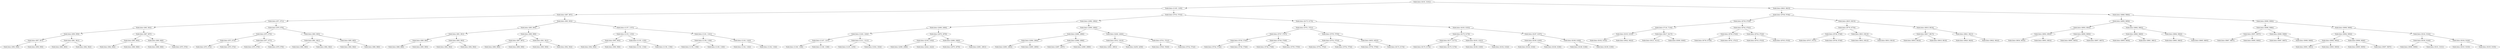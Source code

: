 digraph G{
1928354777 [label="Node{data=[6191, 6191]}"]
1928354777 -> 29348430
29348430 [label="Node{data=[1165, 1165]}"]
29348430 -> 1778852681
1778852681 [label="Node{data=[887, 887]}"]
1778852681 -> 579337527
579337527 [label="Node{data=[871, 871]}"]
579337527 -> 1381581869
1381581869 [label="Node{data=[863, 863]}"]
1381581869 -> 764137866
764137866 [label="Node{data=[859, 859]}"]
764137866 -> 2126881305
2126881305 [label="Node{data=[857, 857]}"]
2126881305 -> 1672906419
1672906419 [label="Node{data=[856, 856]}"]
2126881305 -> 2077679300
2077679300 [label="Node{data=[858, 858]}"]
764137866 -> 144857013
144857013 [label="Node{data=[861, 861]}"]
144857013 -> 1529145810
1529145810 [label="Node{data=[860, 860]}"]
144857013 -> 208699163
208699163 [label="Node{data=[862, 862]}"]
1381581869 -> 1100853423
1100853423 [label="Node{data=[867, 867]}"]
1100853423 -> 1536710870
1536710870 [label="Node{data=[865, 865]}"]
1536710870 -> 663633934
663633934 [label="Node{data=[864, 864]}"]
1536710870 -> 671705923
671705923 [label="Node{data=[866, 866]}"]
1100853423 -> 79543845
79543845 [label="Node{data=[869, 869]}"]
79543845 -> 494540940
494540940 [label="Node{data=[868, 868]}"]
79543845 -> 1218553117
1218553117 [label="Node{data=[870, 870]}"]
579337527 -> 730958905
730958905 [label="Node{data=[879, 879]}"]
730958905 -> 1119114232
1119114232 [label="Node{data=[875, 875]}"]
1119114232 -> 264740186
264740186 [label="Node{data=[873, 873]}"]
264740186 -> 1242253554
1242253554 [label="Node{data=[872, 872]}"]
264740186 -> 1834804686
1834804686 [label="Node{data=[874, 874]}"]
1119114232 -> 228020238
228020238 [label="Node{data=[877, 877]}"]
228020238 -> 1040785835
1040785835 [label="Node{data=[876, 876]}"]
228020238 -> 785756736
785756736 [label="Node{data=[878, 878]}"]
730958905 -> 606945473
606945473 [label="Node{data=[883, 883]}"]
606945473 -> 319648618
319648618 [label="Node{data=[881, 881]}"]
319648618 -> 1685982425
1685982425 [label="Node{data=[880, 880]}"]
319648618 -> 1731917220
1731917220 [label="Node{data=[882, 882]}"]
606945473 -> 694131402
694131402 [label="Node{data=[885, 885]}"]
694131402 -> 1370565288
1370565288 [label="Node{data=[884, 884]}"]
694131402 -> 1161690243
1161690243 [label="Node{data=[886, 886]}"]
1778852681 -> 1964680789
1964680789 [label="Node{data=[903, 903]}"]
1964680789 -> 541518838
541518838 [label="Node{data=[895, 895]}"]
541518838 -> 2021290300
2021290300 [label="Node{data=[891, 891]}"]
2021290300 -> 1384727380
1384727380 [label="Node{data=[889, 889]}"]
1384727380 -> 1912696670
1912696670 [label="Node{data=[888, 888]}"]
1384727380 -> 1703883699
1703883699 [label="Node{data=[890, 890]}"]
2021290300 -> 1322737071
1322737071 [label="Node{data=[893, 893]}"]
1322737071 -> 1448883394
1448883394 [label="Node{data=[892, 892]}"]
1322737071 -> 803130056
803130056 [label="Node{data=[894, 894]}"]
541518838 -> 869299755
869299755 [label="Node{data=[899, 899]}"]
869299755 -> 1201565659
1201565659 [label="Node{data=[897, 897]}"]
1201565659 -> 1884535246
1884535246 [label="Node{data=[896, 896]}"]
1201565659 -> 688043398
688043398 [label="Node{data=[898, 898]}"]
869299755 -> 433319843
433319843 [label="Node{data=[901, 901]}"]
433319843 -> 763870197
763870197 [label="Node{data=[900, 900]}"]
433319843 -> 1089993282
1089993282 [label="Node{data=[902, 902]}"]
1964680789 -> 2095438175
2095438175 [label="Node{data=[1157, 1157]}"]
2095438175 -> 2060296087
2060296087 [label="Node{data=[1153, 1153]}"]
2060296087 -> 1778768680
1778768680 [label="Node{data=[905, 905]}"]
1778768680 -> 366938560
366938560 [label="Node{data=[904, 904]}"]
1778768680 -> 1193411845
1193411845 [label="Node{data=[906, 906]}"]
2060296087 -> 1359285073
1359285073 [label="Node{data=[1155, 1155]}"]
1359285073 -> 354244290
354244290 [label="Node{data=[1154, 1154]}"]
1359285073 -> 2019675304
2019675304 [label="Node{data=[1156, 1156]}"]
2095438175 -> 800912524
800912524 [label="Node{data=[1161, 1161]}"]
800912524 -> 1444556201
1444556201 [label="Node{data=[1159, 1159]}"]
1444556201 -> 693033710
693033710 [label="Node{data=[1158, 1158]}"]
1444556201 -> 1606178787
1606178787 [label="Node{data=[1160, 1160]}"]
800912524 -> 393003020
393003020 [label="Node{data=[1163, 1163]}"]
393003020 -> 270323757
270323757 [label="Node{data=[1162, 1162]}"]
393003020 -> 1339744618
1339744618 [label="Node{data=[1164, 1164]}"]
29348430 -> 1927586877
1927586877 [label="Node{data=[5743, 5743]}"]
1927586877 -> 66676429
66676429 [label="Node{data=[2982, 2982]}"]
66676429 -> 1972519719
1972519719 [label="Node{data=[2069, 2069]}"]
1972519719 -> 1843084622
1843084622 [label="Node{data=[1202, 1202]}"]
1843084622 -> 977910148
977910148 [label="Node{data=[1167, 1167]}"]
977910148 -> 1917746958
1917746958 [label="Node{data=[1166, 1166]}"]
977910148 -> 362975515
362975515 [label="Node{data=[1168, 1168]}"]
1843084622 -> 556269484
556269484 [label="Node{data=[1311, 1311]}"]
556269484 -> 1456859029
1456859029 [label="Node{data=[1235, 1235]}"]
556269484 -> 1474450510
1474450510 [label="Node{data=[1834, 1834]}"]
1972519719 -> 1447636448
1447636448 [label="Node{data=[2978, 2978]}"]
1447636448 -> 1217225242
1217225242 [label="Node{data=[2192, 2192]}"]
1217225242 -> 832425425
832425425 [label="Node{data=[2098, 2098]}"]
1217225242 -> 1947778952
1947778952 [label="Node{data=[2422, 2422]}"]
1447636448 -> 1797372614
1797372614 [label="Node{data=[2980, 2980]}"]
1797372614 -> 1218418698
1218418698 [label="Node{data=[2979, 2979]}"]
1797372614 -> 389228429
389228429 [label="Node{data=[2981, 2981]}"]
66676429 -> 644234780
644234780 [label="Node{data=[2990, 2990]}"]
644234780 -> 1089951644
1089951644 [label="Node{data=[2986, 2986]}"]
1089951644 -> 1948047424
1948047424 [label="Node{data=[2984, 2984]}"]
1948047424 -> 2057147905
2057147905 [label="Node{data=[2983, 2983]}"]
1948047424 -> 1838989712
1838989712 [label="Node{data=[2985, 2985]}"]
1089951644 -> 397225992
397225992 [label="Node{data=[2988, 2988]}"]
397225992 -> 98645093
98645093 [label="Node{data=[2987, 2987]}"]
397225992 -> 333092678
333092678 [label="Node{data=[2989, 2989]}"]
644234780 -> 415323372
415323372 [label="Node{data=[4282, 4282]}"]
415323372 -> 1720846988
1720846988 [label="Node{data=[3012, 3012]}"]
1720846988 -> 1784436775
1784436775 [label="Node{data=[2991, 2991]}"]
1720846988 -> 763069069
763069069 [label="Node{data=[4258, 4258]}"]
415323372 -> 1057998330
1057998330 [label="Node{data=[5741, 5741]}"]
1057998330 -> 1228898045
1228898045 [label="Node{data=[5540, 5540]}"]
1057998330 -> 1101695645
1101695645 [label="Node{data=[5742, 5742]}"]
1927586877 -> 817104847
817104847 [label="Node{data=[6175, 6175]}"]
817104847 -> 1901409334
1901409334 [label="Node{data=[5751, 5751]}"]
1901409334 -> 1127183479
1127183479 [label="Node{data=[5747, 5747]}"]
1127183479 -> 1455743213
1455743213 [label="Node{data=[5745, 5745]}"]
1455743213 -> 1188962181
1188962181 [label="Node{data=[5744, 5744]}"]
1455743213 -> 510818284
510818284 [label="Node{data=[5746, 5746]}"]
1127183479 -> 650519705
650519705 [label="Node{data=[5749, 5749]}"]
650519705 -> 1467251492
1467251492 [label="Node{data=[5748, 5748]}"]
650519705 -> 1633711224
1633711224 [label="Node{data=[5750, 5750]}"]
1901409334 -> 1822470831
1822470831 [label="Node{data=[5755, 5755]}"]
1822470831 -> 2077598030
2077598030 [label="Node{data=[5753, 5753]}"]
2077598030 -> 252467275
252467275 [label="Node{data=[5752, 5752]}"]
2077598030 -> 1831677542
1831677542 [label="Node{data=[5754, 5754]}"]
1822470831 -> 82955430
82955430 [label="Node{data=[6053, 6053]}"]
82955430 -> 1392034471
1392034471 [label="Node{data=[5756, 5756]}"]
82955430 -> 1062934195
1062934195 [label="Node{data=[6174, 6174]}"]
817104847 -> 998326560
998326560 [label="Node{data=[6183, 6183]}"]
998326560 -> 832515594
832515594 [label="Node{data=[6179, 6179]}"]
832515594 -> 627453796
627453796 [label="Node{data=[6177, 6177]}"]
627453796 -> 1122982901
1122982901 [label="Node{data=[6176, 6176]}"]
627453796 -> 1935051465
1935051465 [label="Node{data=[6178, 6178]}"]
832515594 -> 1005651415
1005651415 [label="Node{data=[6181, 6181]}"]
1005651415 -> 796393666
796393666 [label="Node{data=[6180, 6180]}"]
1005651415 -> 401655339
401655339 [label="Node{data=[6182, 6182]}"]
998326560 -> 1354176222
1354176222 [label="Node{data=[6187, 6187]}"]
1354176222 -> 1666936482
1666936482 [label="Node{data=[6185, 6185]}"]
1666936482 -> 214572059
214572059 [label="Node{data=[6184, 6184]}"]
1666936482 -> 488260151
488260151 [label="Node{data=[6186, 6186]}"]
1354176222 -> 1970513580
1970513580 [label="Node{data=[6189, 6189]}"]
1970513580 -> 1298528478
1298528478 [label="Node{data=[6188, 6188]}"]
1970513580 -> 286465965
286465965 [label="Node{data=[6190, 6190]}"]
1928354777 -> 1591209026
1591209026 [label="Node{data=[8823, 8823]}"]
1591209026 -> 913930226
913930226 [label="Node{data=[8746, 8746]}"]
913930226 -> 1421400811
1421400811 [label="Node{data=[8738, 8738]}"]
1421400811 -> 1574914470
1574914470 [label="Node{data=[7134, 7134]}"]
1574914470 -> 1007360931
1007360931 [label="Node{data=[6193, 6193]}"]
1007360931 -> 1093676343
1093676343 [label="Node{data=[6192, 6192]}"]
1007360931 -> 1405995128
1405995128 [label="Node{data=[6922, 6922]}"]
1574914470 -> 1954036190
1954036190 [label="Node{data=[8217, 8217]}"]
1954036190 -> 273347313
273347313 [label="Node{data=[8121, 8121]}"]
1954036190 -> 1356020826
1356020826 [label="Node{data=[8360, 8360]}"]
1421400811 -> 1843437616
1843437616 [label="Node{data=[8742, 8742]}"]
1843437616 -> 1482936987
1482936987 [label="Node{data=[8740, 8740]}"]
1482936987 -> 536444444
536444444 [label="Node{data=[8739, 8739]}"]
1482936987 -> 1451335765
1451335765 [label="Node{data=[8741, 8741]}"]
1843437616 -> 1040739221
1040739221 [label="Node{data=[8744, 8744]}"]
1040739221 -> 2025427397
2025427397 [label="Node{data=[8743, 8743]}"]
1040739221 -> 744753488
744753488 [label="Node{data=[8745, 8745]}"]
913930226 -> 2008848257
2008848257 [label="Node{data=[8815, 8815]}"]
2008848257 -> 177544736
177544736 [label="Node{data=[8779, 8779]}"]
177544736 -> 1041662222
1041662222 [label="Node{data=[8748, 8748]}"]
1041662222 -> 850665749
850665749 [label="Node{data=[8747, 8747]}"]
1041662222 -> 564635741
564635741 [label="Node{data=[8749, 8749]}"]
177544736 -> 65128023
65128023 [label="Node{data=[8813, 8813]}"]
65128023 -> 158677460
158677460 [label="Node{data=[8812, 8812]}"]
65128023 -> 450497894
450497894 [label="Node{data=[8814, 8814]}"]
2008848257 -> 111389472
111389472 [label="Node{data=[8819, 8819]}"]
111389472 -> 201135837
201135837 [label="Node{data=[8817, 8817]}"]
201135837 -> 736507375
736507375 [label="Node{data=[8816, 8816]}"]
201135837 -> 1637723336
1637723336 [label="Node{data=[8818, 8818]}"]
111389472 -> 2063397232
2063397232 [label="Node{data=[8821, 8821]}"]
2063397232 -> 424958732
424958732 [label="Node{data=[8820, 8820]}"]
2063397232 -> 59202692
59202692 [label="Node{data=[8822, 8822]}"]
1591209026 -> 267410384
267410384 [label="Node{data=[8866, 8866]}"]
267410384 -> 312106031
312106031 [label="Node{data=[8858, 8858]}"]
312106031 -> 699263307
699263307 [label="Node{data=[8854, 8854]}"]
699263307 -> 276292486
276292486 [label="Node{data=[8852, 8852]}"]
276292486 -> 500438147
500438147 [label="Node{data=[8834, 8834]}"]
276292486 -> 1567578162
1567578162 [label="Node{data=[8853, 8853]}"]
699263307 -> 458098021
458098021 [label="Node{data=[8856, 8856]}"]
458098021 -> 881503833
881503833 [label="Node{data=[8855, 8855]}"]
458098021 -> 164090951
164090951 [label="Node{data=[8857, 8857]}"]
312106031 -> 776909701
776909701 [label="Node{data=[8862, 8862]}"]
776909701 -> 1170275844
1170275844 [label="Node{data=[8860, 8860]}"]
1170275844 -> 609843331
609843331 [label="Node{data=[8859, 8859]}"]
1170275844 -> 319546787
319546787 [label="Node{data=[8861, 8861]}"]
776909701 -> 1216528092
1216528092 [label="Node{data=[8864, 8864]}"]
1216528092 -> 175130902
175130902 [label="Node{data=[8863, 8863]}"]
1216528092 -> 1703065019
1703065019 [label="Node{data=[8865, 8865]}"]
267410384 -> 694706773
694706773 [label="Node{data=[9090, 9090]}"]
694706773 -> 1958829562
1958829562 [label="Node{data=[9086, 9086]}"]
1958829562 -> 2087817869
2087817869 [label="Node{data=[9057, 9057]}"]
2087817869 -> 204394453
204394453 [label="Node{data=[8867, 8867]}"]
2087817869 -> 1723756239
1723756239 [label="Node{data=[9085, 9085]}"]
1958829562 -> 418300271
418300271 [label="Node{data=[9088, 9088]}"]
418300271 -> 1752947973
1752947973 [label="Node{data=[9087, 9087]}"]
418300271 -> 315746232
315746232 [label="Node{data=[9089, 9089]}"]
694706773 -> 126626619
126626619 [label="Node{data=[9098, 9098]}"]
126626619 -> 1762096924
1762096924 [label="Node{data=[9094, 9094]}"]
1762096924 -> 1596071116
1596071116 [label="Node{data=[9092, 9092]}"]
1596071116 -> 1121176759
1121176759 [label="Node{data=[9091, 9091]}"]
1596071116 -> 610333221
610333221 [label="Node{data=[9093, 9093]}"]
1762096924 -> 1989004834
1989004834 [label="Node{data=[9096, 9096]}"]
1989004834 -> 965109827
965109827 [label="Node{data=[9095, 9095]}"]
1989004834 -> 1701621168
1701621168 [label="Node{data=[9097, 9097]}"]
126626619 -> 1178503906
1178503906 [label="Node{data=[9102, 9102]}"]
1178503906 -> 1583001817
1583001817 [label="Node{data=[9100, 9100]}"]
1583001817 -> 1418989345
1418989345 [label="Node{data=[9099, 9099]}"]
1583001817 -> 1419061550
1419061550 [label="Node{data=[9101, 9101]}"]
1178503906 -> 1724829892
1724829892 [label="Node{data=[9104, 9104]}"]
1724829892 -> 1838774460
1838774460 [label="Node{data=[9103, 9103]}"]
1724829892 -> 427855657
427855657 [label="Node{data=[9105, 9105]}"]
}